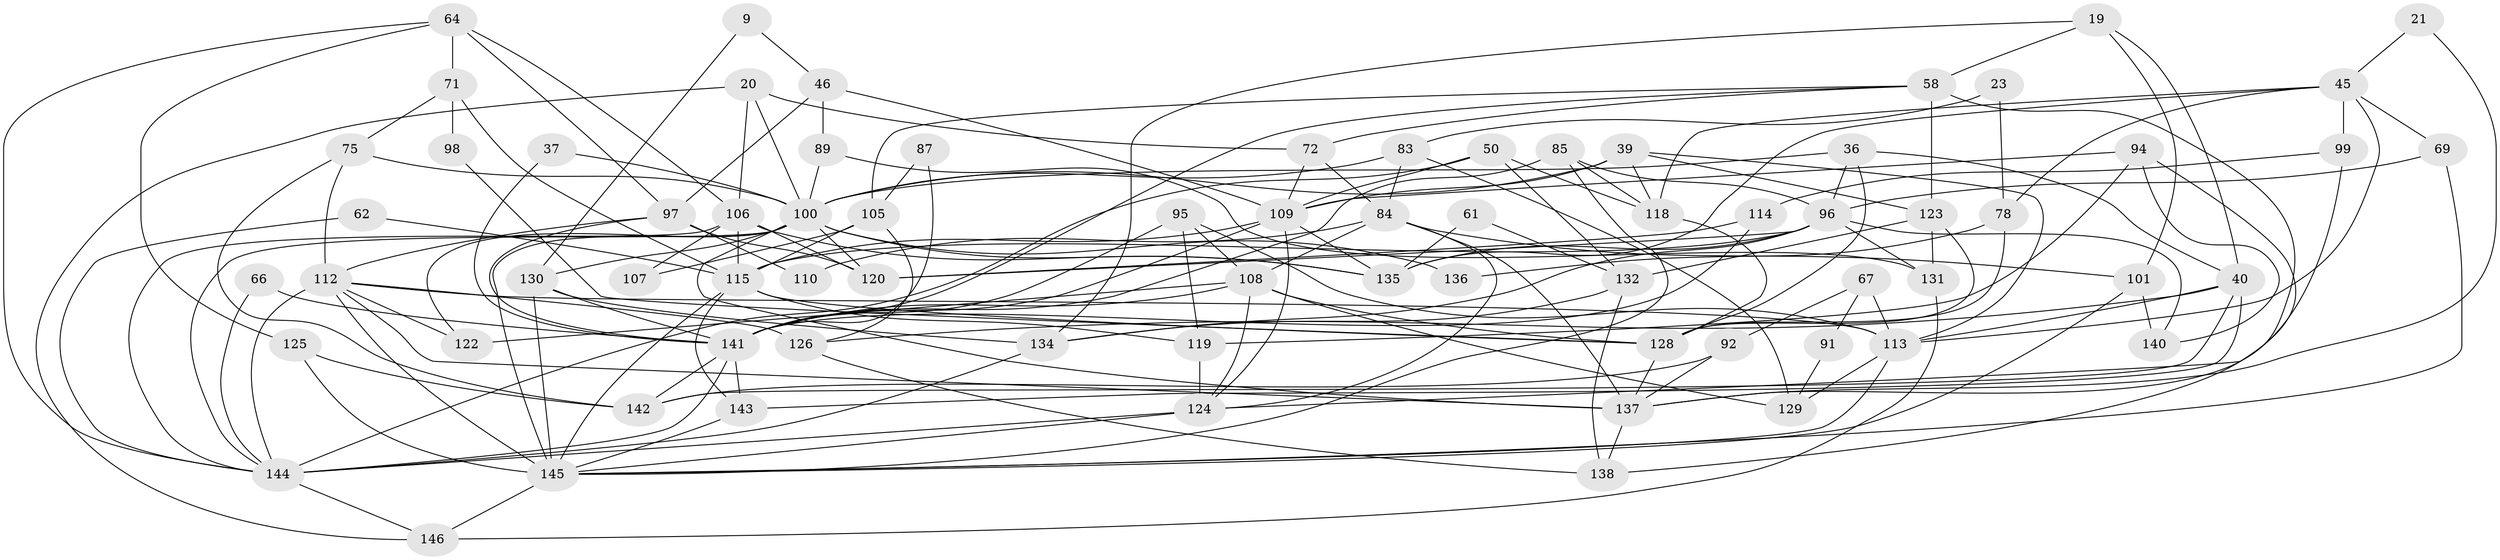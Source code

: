 // original degree distribution, {4: 0.273972602739726, 6: 0.1095890410958904, 3: 0.2054794520547945, 2: 0.17123287671232876, 7: 0.03424657534246575, 5: 0.19863013698630136, 8: 0.00684931506849315}
// Generated by graph-tools (version 1.1) at 2025/52/03/09/25 04:52:16]
// undirected, 73 vertices, 179 edges
graph export_dot {
graph [start="1"]
  node [color=gray90,style=filled];
  9;
  19;
  20;
  21;
  23;
  36;
  37;
  39;
  40 [super="+2"];
  45 [super="+3"];
  46;
  50;
  58 [super="+54"];
  61;
  62;
  64;
  66;
  67;
  69 [super="+29"];
  71;
  72;
  75;
  78 [super="+51"];
  83;
  84 [super="+16"];
  85;
  87;
  89 [super="+47"];
  91;
  92 [super="+7"];
  94;
  95 [super="+43"];
  96 [super="+32"];
  97 [super="+48"];
  98;
  99;
  100 [super="+12+70"];
  101;
  105;
  106 [super="+27"];
  107;
  108 [super="+49"];
  109 [super="+25+31"];
  110;
  112 [super="+34+111"];
  113 [super="+55"];
  114;
  115 [super="+52+86+104"];
  118 [super="+68+41"];
  119 [super="+77"];
  120 [super="+88"];
  122;
  123 [super="+30"];
  124 [super="+65"];
  125 [super="+76"];
  126;
  128 [super="+56+121"];
  129;
  130 [super="+63+73+103"];
  131;
  132;
  134 [super="+133"];
  135 [super="+4+17"];
  136;
  137 [super="+74"];
  138;
  140;
  141 [super="+13+90"];
  142 [super="+117"];
  143;
  144 [super="+38+79+139"];
  145 [super="+22+116+127"];
  146;
  9 -- 46;
  9 -- 130;
  19 -- 40 [weight=2];
  19 -- 58 [weight=2];
  19 -- 101;
  19 -- 134;
  20 -- 106;
  20 -- 72;
  20 -- 146;
  20 -- 100;
  21 -- 137;
  21 -- 45;
  23 -- 83;
  23 -- 78;
  36 -- 40;
  36 -- 100;
  36 -- 96;
  36 -- 128;
  37 -- 141;
  37 -- 100;
  39 -- 118;
  39 -- 100;
  39 -- 123;
  39 -- 109;
  39 -- 113;
  40 -- 126;
  40 -- 143;
  40 -- 142;
  40 -- 113;
  45 -- 135 [weight=2];
  45 -- 69;
  45 -- 99;
  45 -- 113;
  45 -- 118;
  45 -- 78;
  46 -- 109;
  46 -- 89 [weight=2];
  46 -- 97;
  50 -- 132;
  50 -- 109;
  50 -- 144;
  50 -- 118;
  58 -- 105;
  58 -- 123;
  58 -- 72;
  58 -- 141;
  58 -- 137;
  61 -- 132;
  61 -- 135;
  62 -- 144;
  62 -- 115;
  64 -- 71;
  64 -- 125;
  64 -- 144;
  64 -- 106;
  64 -- 97;
  66 -- 144;
  66 -- 141;
  67 -- 113 [weight=2];
  67 -- 91;
  67 -- 92;
  69 -- 96;
  69 -- 145;
  71 -- 75;
  71 -- 98;
  71 -- 115;
  72 -- 84;
  72 -- 109;
  75 -- 100;
  75 -- 142;
  75 -- 112;
  78 -- 128 [weight=3];
  78 -- 136;
  83 -- 129;
  83 -- 84;
  83 -- 100;
  84 -- 101;
  84 -- 137;
  84 -- 108 [weight=2];
  84 -- 124;
  84 -- 110;
  85 -- 96 [weight=2];
  85 -- 141 [weight=2];
  85 -- 118;
  85 -- 145;
  87 -- 105;
  87 -- 141;
  89 -- 100;
  89 -- 131;
  91 -- 129;
  92 -- 142;
  92 -- 137;
  94 -- 109;
  94 -- 140;
  94 -- 138;
  94 -- 119;
  95 -- 108 [weight=2];
  95 -- 119;
  95 -- 141;
  95 -- 113;
  96 -- 134;
  96 -- 140;
  96 -- 131;
  96 -- 115;
  96 -- 135;
  96 -- 120;
  97 -- 120;
  97 -- 141;
  97 -- 110;
  97 -- 112;
  98 -- 128;
  99 -- 114;
  99 -- 124;
  100 -- 135 [weight=2];
  100 -- 136;
  100 -- 145 [weight=2];
  100 -- 120 [weight=2];
  100 -- 122;
  100 -- 144 [weight=2];
  100 -- 137 [weight=2];
  100 -- 130;
  101 -- 140;
  101 -- 145;
  105 -- 126;
  105 -- 107;
  105 -- 115;
  106 -- 115 [weight=4];
  106 -- 120;
  106 -- 135 [weight=2];
  106 -- 107;
  106 -- 144;
  108 -- 128;
  108 -- 129;
  108 -- 122;
  108 -- 124;
  108 -- 141;
  109 -- 124 [weight=2];
  109 -- 141;
  109 -- 135;
  109 -- 115 [weight=3];
  112 -- 144;
  112 -- 137 [weight=2];
  112 -- 122;
  112 -- 113;
  112 -- 126;
  112 -- 145 [weight=3];
  113 -- 129;
  113 -- 145;
  114 -- 141;
  114 -- 120;
  115 -- 143;
  115 -- 119;
  115 -- 128;
  115 -- 145 [weight=3];
  118 -- 128;
  119 -- 124 [weight=2];
  123 -- 128;
  123 -- 131;
  123 -- 132;
  124 -- 144 [weight=3];
  124 -- 145;
  125 -- 142;
  125 -- 145 [weight=3];
  126 -- 138;
  128 -- 137 [weight=2];
  130 -- 141 [weight=2];
  130 -- 134 [weight=2];
  130 -- 145;
  131 -- 146;
  132 -- 138;
  132 -- 134;
  134 -- 144;
  137 -- 138;
  141 -- 143 [weight=2];
  141 -- 142 [weight=2];
  141 -- 144;
  143 -- 145;
  144 -- 146;
  145 -- 146;
}

